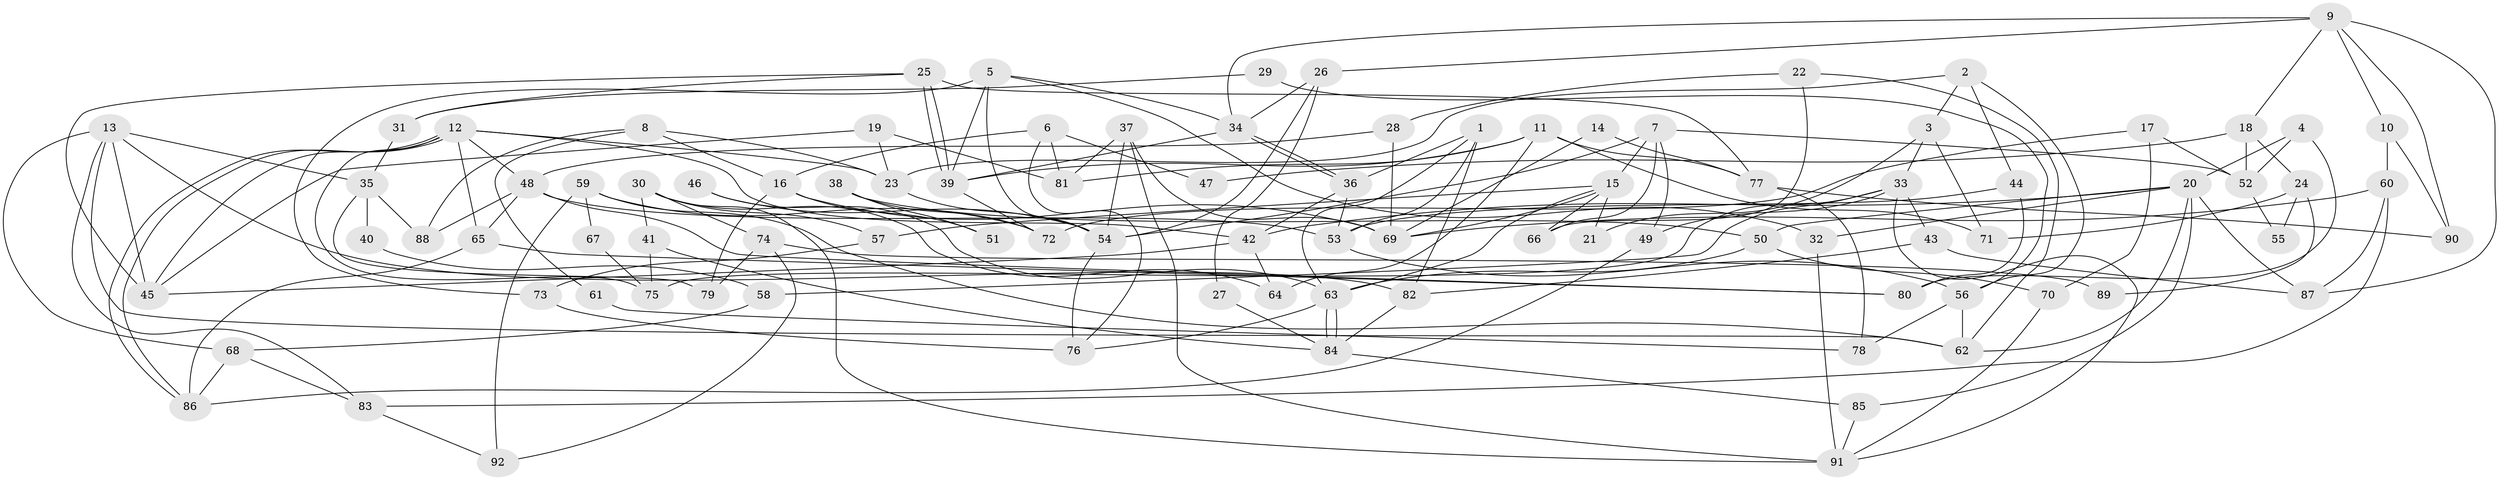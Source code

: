 // coarse degree distribution, {5: 0.16363636363636364, 7: 0.14545454545454545, 6: 0.21818181818181817, 4: 0.09090909090909091, 3: 0.16363636363636364, 9: 0.03636363636363636, 8: 0.03636363636363636, 2: 0.14545454545454545}
// Generated by graph-tools (version 1.1) at 2025/52/02/27/25 19:52:09]
// undirected, 92 vertices, 184 edges
graph export_dot {
graph [start="1"]
  node [color=gray90,style=filled];
  1;
  2;
  3;
  4;
  5;
  6;
  7;
  8;
  9;
  10;
  11;
  12;
  13;
  14;
  15;
  16;
  17;
  18;
  19;
  20;
  21;
  22;
  23;
  24;
  25;
  26;
  27;
  28;
  29;
  30;
  31;
  32;
  33;
  34;
  35;
  36;
  37;
  38;
  39;
  40;
  41;
  42;
  43;
  44;
  45;
  46;
  47;
  48;
  49;
  50;
  51;
  52;
  53;
  54;
  55;
  56;
  57;
  58;
  59;
  60;
  61;
  62;
  63;
  64;
  65;
  66;
  67;
  68;
  69;
  70;
  71;
  72;
  73;
  74;
  75;
  76;
  77;
  78;
  79;
  80;
  81;
  82;
  83;
  84;
  85;
  86;
  87;
  88;
  89;
  90;
  91;
  92;
  1 -- 53;
  1 -- 36;
  1 -- 63;
  1 -- 82;
  2 -- 56;
  2 -- 23;
  2 -- 3;
  2 -- 44;
  3 -- 33;
  3 -- 21;
  3 -- 71;
  4 -- 80;
  4 -- 20;
  4 -- 52;
  5 -- 54;
  5 -- 39;
  5 -- 32;
  5 -- 34;
  5 -- 73;
  6 -- 81;
  6 -- 76;
  6 -- 16;
  6 -- 47;
  7 -- 15;
  7 -- 54;
  7 -- 49;
  7 -- 52;
  7 -- 66;
  8 -- 88;
  8 -- 16;
  8 -- 23;
  8 -- 61;
  9 -- 34;
  9 -- 90;
  9 -- 10;
  9 -- 18;
  9 -- 26;
  9 -- 87;
  10 -- 60;
  10 -- 90;
  11 -- 81;
  11 -- 39;
  11 -- 64;
  11 -- 71;
  11 -- 77;
  12 -- 86;
  12 -- 86;
  12 -- 42;
  12 -- 23;
  12 -- 45;
  12 -- 48;
  12 -- 65;
  12 -- 75;
  13 -- 83;
  13 -- 62;
  13 -- 35;
  13 -- 45;
  13 -- 68;
  13 -- 82;
  14 -- 77;
  14 -- 69;
  15 -- 57;
  15 -- 63;
  15 -- 21;
  15 -- 66;
  15 -- 69;
  16 -- 69;
  16 -- 51;
  16 -- 79;
  17 -- 70;
  17 -- 52;
  17 -- 72;
  18 -- 52;
  18 -- 24;
  18 -- 47;
  19 -- 45;
  19 -- 23;
  19 -- 81;
  20 -- 42;
  20 -- 87;
  20 -- 32;
  20 -- 50;
  20 -- 62;
  20 -- 85;
  22 -- 28;
  22 -- 66;
  22 -- 62;
  23 -- 54;
  24 -- 71;
  24 -- 55;
  24 -- 89;
  25 -- 45;
  25 -- 39;
  25 -- 39;
  25 -- 31;
  25 -- 77;
  26 -- 34;
  26 -- 27;
  26 -- 54;
  27 -- 84;
  28 -- 69;
  28 -- 48;
  29 -- 31;
  29 -- 56;
  30 -- 41;
  30 -- 91;
  30 -- 57;
  30 -- 64;
  30 -- 74;
  31 -- 35;
  32 -- 91;
  33 -- 49;
  33 -- 91;
  33 -- 43;
  33 -- 58;
  33 -- 75;
  34 -- 36;
  34 -- 36;
  34 -- 39;
  35 -- 79;
  35 -- 40;
  35 -- 88;
  36 -- 42;
  36 -- 53;
  37 -- 91;
  37 -- 54;
  37 -- 69;
  37 -- 81;
  38 -- 72;
  38 -- 50;
  38 -- 51;
  39 -- 72;
  40 -- 58;
  41 -- 84;
  41 -- 75;
  42 -- 45;
  42 -- 64;
  43 -- 82;
  43 -- 87;
  44 -- 80;
  44 -- 53;
  46 -- 63;
  46 -- 54;
  48 -- 53;
  48 -- 65;
  48 -- 80;
  48 -- 88;
  49 -- 86;
  50 -- 63;
  50 -- 70;
  52 -- 55;
  53 -- 56;
  54 -- 76;
  56 -- 62;
  56 -- 78;
  57 -- 73;
  58 -- 68;
  59 -- 62;
  59 -- 72;
  59 -- 67;
  59 -- 92;
  60 -- 69;
  60 -- 87;
  60 -- 83;
  61 -- 78;
  63 -- 84;
  63 -- 84;
  63 -- 76;
  65 -- 80;
  65 -- 86;
  67 -- 75;
  68 -- 86;
  68 -- 83;
  70 -- 91;
  73 -- 76;
  74 -- 92;
  74 -- 79;
  74 -- 89;
  77 -- 78;
  77 -- 90;
  82 -- 84;
  83 -- 92;
  84 -- 85;
  85 -- 91;
}
